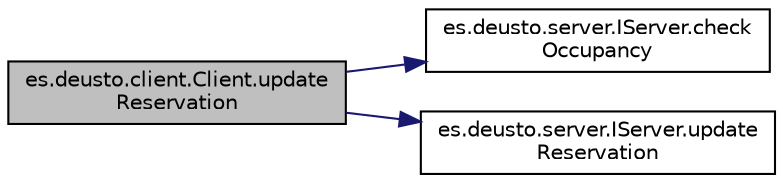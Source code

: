 digraph "es.deusto.client.Client.updateReservation"
{
 // LATEX_PDF_SIZE
  edge [fontname="Helvetica",fontsize="10",labelfontname="Helvetica",labelfontsize="10"];
  node [fontname="Helvetica",fontsize="10",shape=record];
  rankdir="LR";
  Node2996 [label="es.deusto.client.Client.update\lReservation",height=0.2,width=0.4,color="black", fillcolor="grey75", style="filled", fontcolor="black",tooltip=" "];
  Node2996 -> Node2997 [color="midnightblue",fontsize="10",style="solid",fontname="Helvetica"];
  Node2997 [label="es.deusto.server.IServer.check\lOccupancy",height=0.2,width=0.4,color="black", fillcolor="white", style="filled",URL="$interfacees_1_1deusto_1_1server_1_1_i_server.html#ab35ccae2e60c045856735dd2fce4813f",tooltip=" "];
  Node2996 -> Node2998 [color="midnightblue",fontsize="10",style="solid",fontname="Helvetica"];
  Node2998 [label="es.deusto.server.IServer.update\lReservation",height=0.2,width=0.4,color="black", fillcolor="white", style="filled",URL="$interfacees_1_1deusto_1_1server_1_1_i_server.html#afdd6b7239496e39042c6f8feeacd7ec2",tooltip=" "];
}
